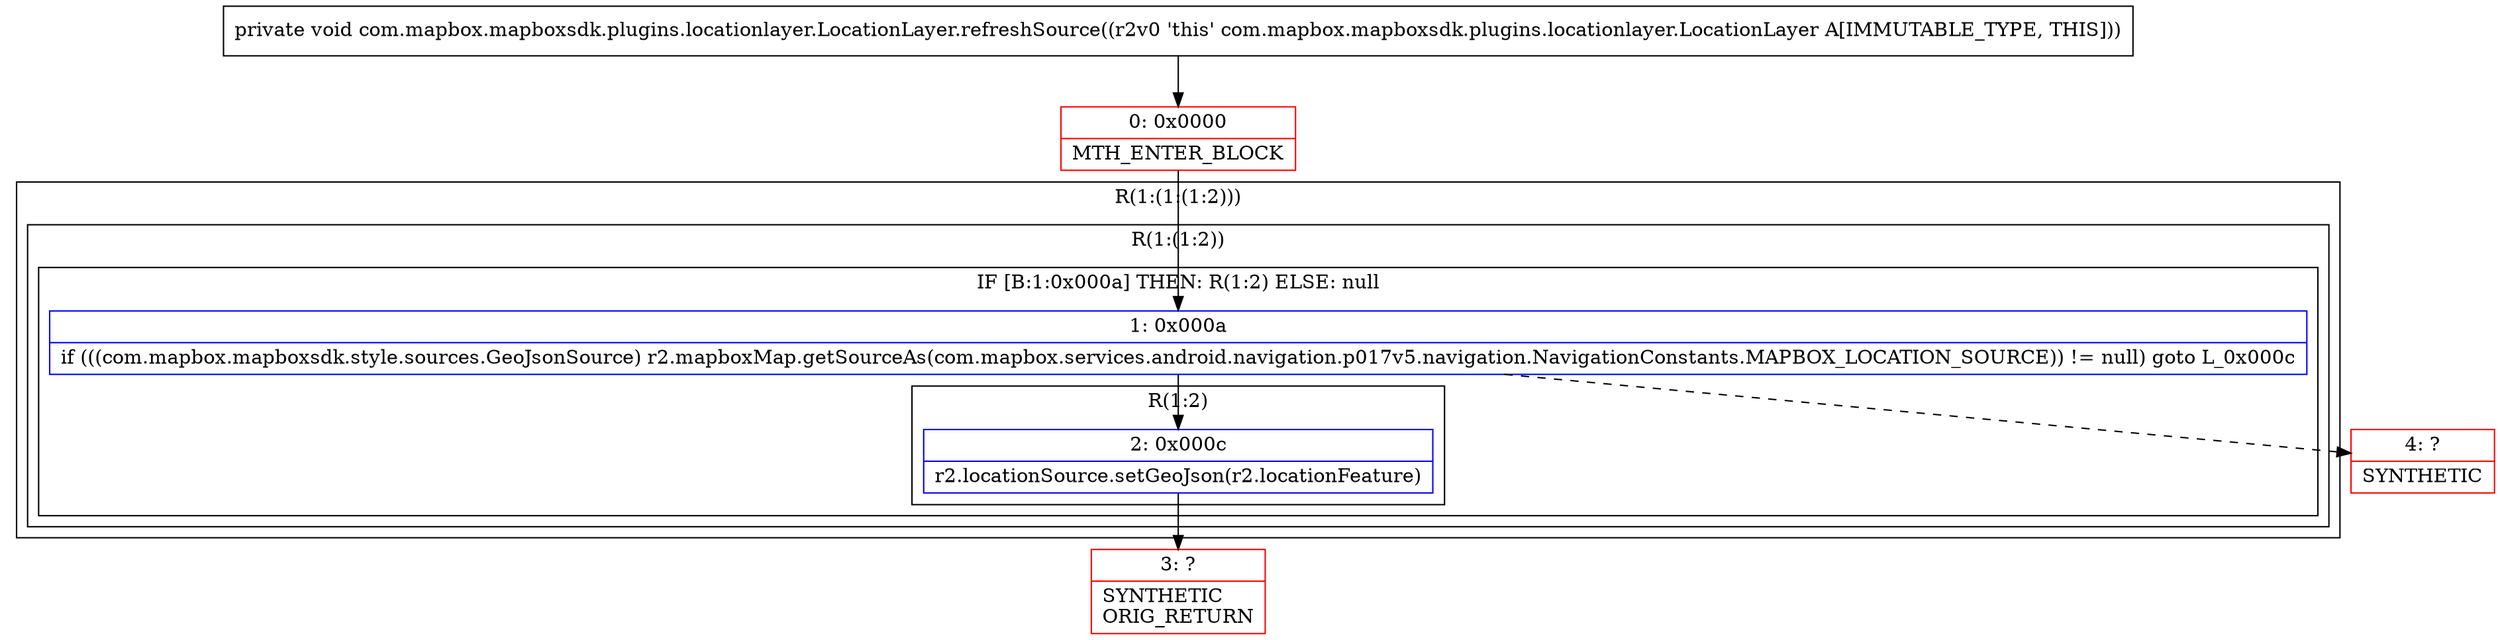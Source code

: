 digraph "CFG forcom.mapbox.mapboxsdk.plugins.locationlayer.LocationLayer.refreshSource()V" {
subgraph cluster_Region_294733166 {
label = "R(1:(1:(1:2)))";
node [shape=record,color=blue];
subgraph cluster_Region_771298156 {
label = "R(1:(1:2))";
node [shape=record,color=blue];
subgraph cluster_IfRegion_2080638872 {
label = "IF [B:1:0x000a] THEN: R(1:2) ELSE: null";
node [shape=record,color=blue];
Node_1 [shape=record,label="{1\:\ 0x000a|if (((com.mapbox.mapboxsdk.style.sources.GeoJsonSource) r2.mapboxMap.getSourceAs(com.mapbox.services.android.navigation.p017v5.navigation.NavigationConstants.MAPBOX_LOCATION_SOURCE)) != null) goto L_0x000c\l}"];
subgraph cluster_Region_2079894939 {
label = "R(1:2)";
node [shape=record,color=blue];
Node_2 [shape=record,label="{2\:\ 0x000c|r2.locationSource.setGeoJson(r2.locationFeature)\l}"];
}
}
}
}
Node_0 [shape=record,color=red,label="{0\:\ 0x0000|MTH_ENTER_BLOCK\l}"];
Node_3 [shape=record,color=red,label="{3\:\ ?|SYNTHETIC\lORIG_RETURN\l}"];
Node_4 [shape=record,color=red,label="{4\:\ ?|SYNTHETIC\l}"];
MethodNode[shape=record,label="{private void com.mapbox.mapboxsdk.plugins.locationlayer.LocationLayer.refreshSource((r2v0 'this' com.mapbox.mapboxsdk.plugins.locationlayer.LocationLayer A[IMMUTABLE_TYPE, THIS])) }"];
MethodNode -> Node_0;
Node_1 -> Node_2;
Node_1 -> Node_4[style=dashed];
Node_2 -> Node_3;
Node_0 -> Node_1;
}

